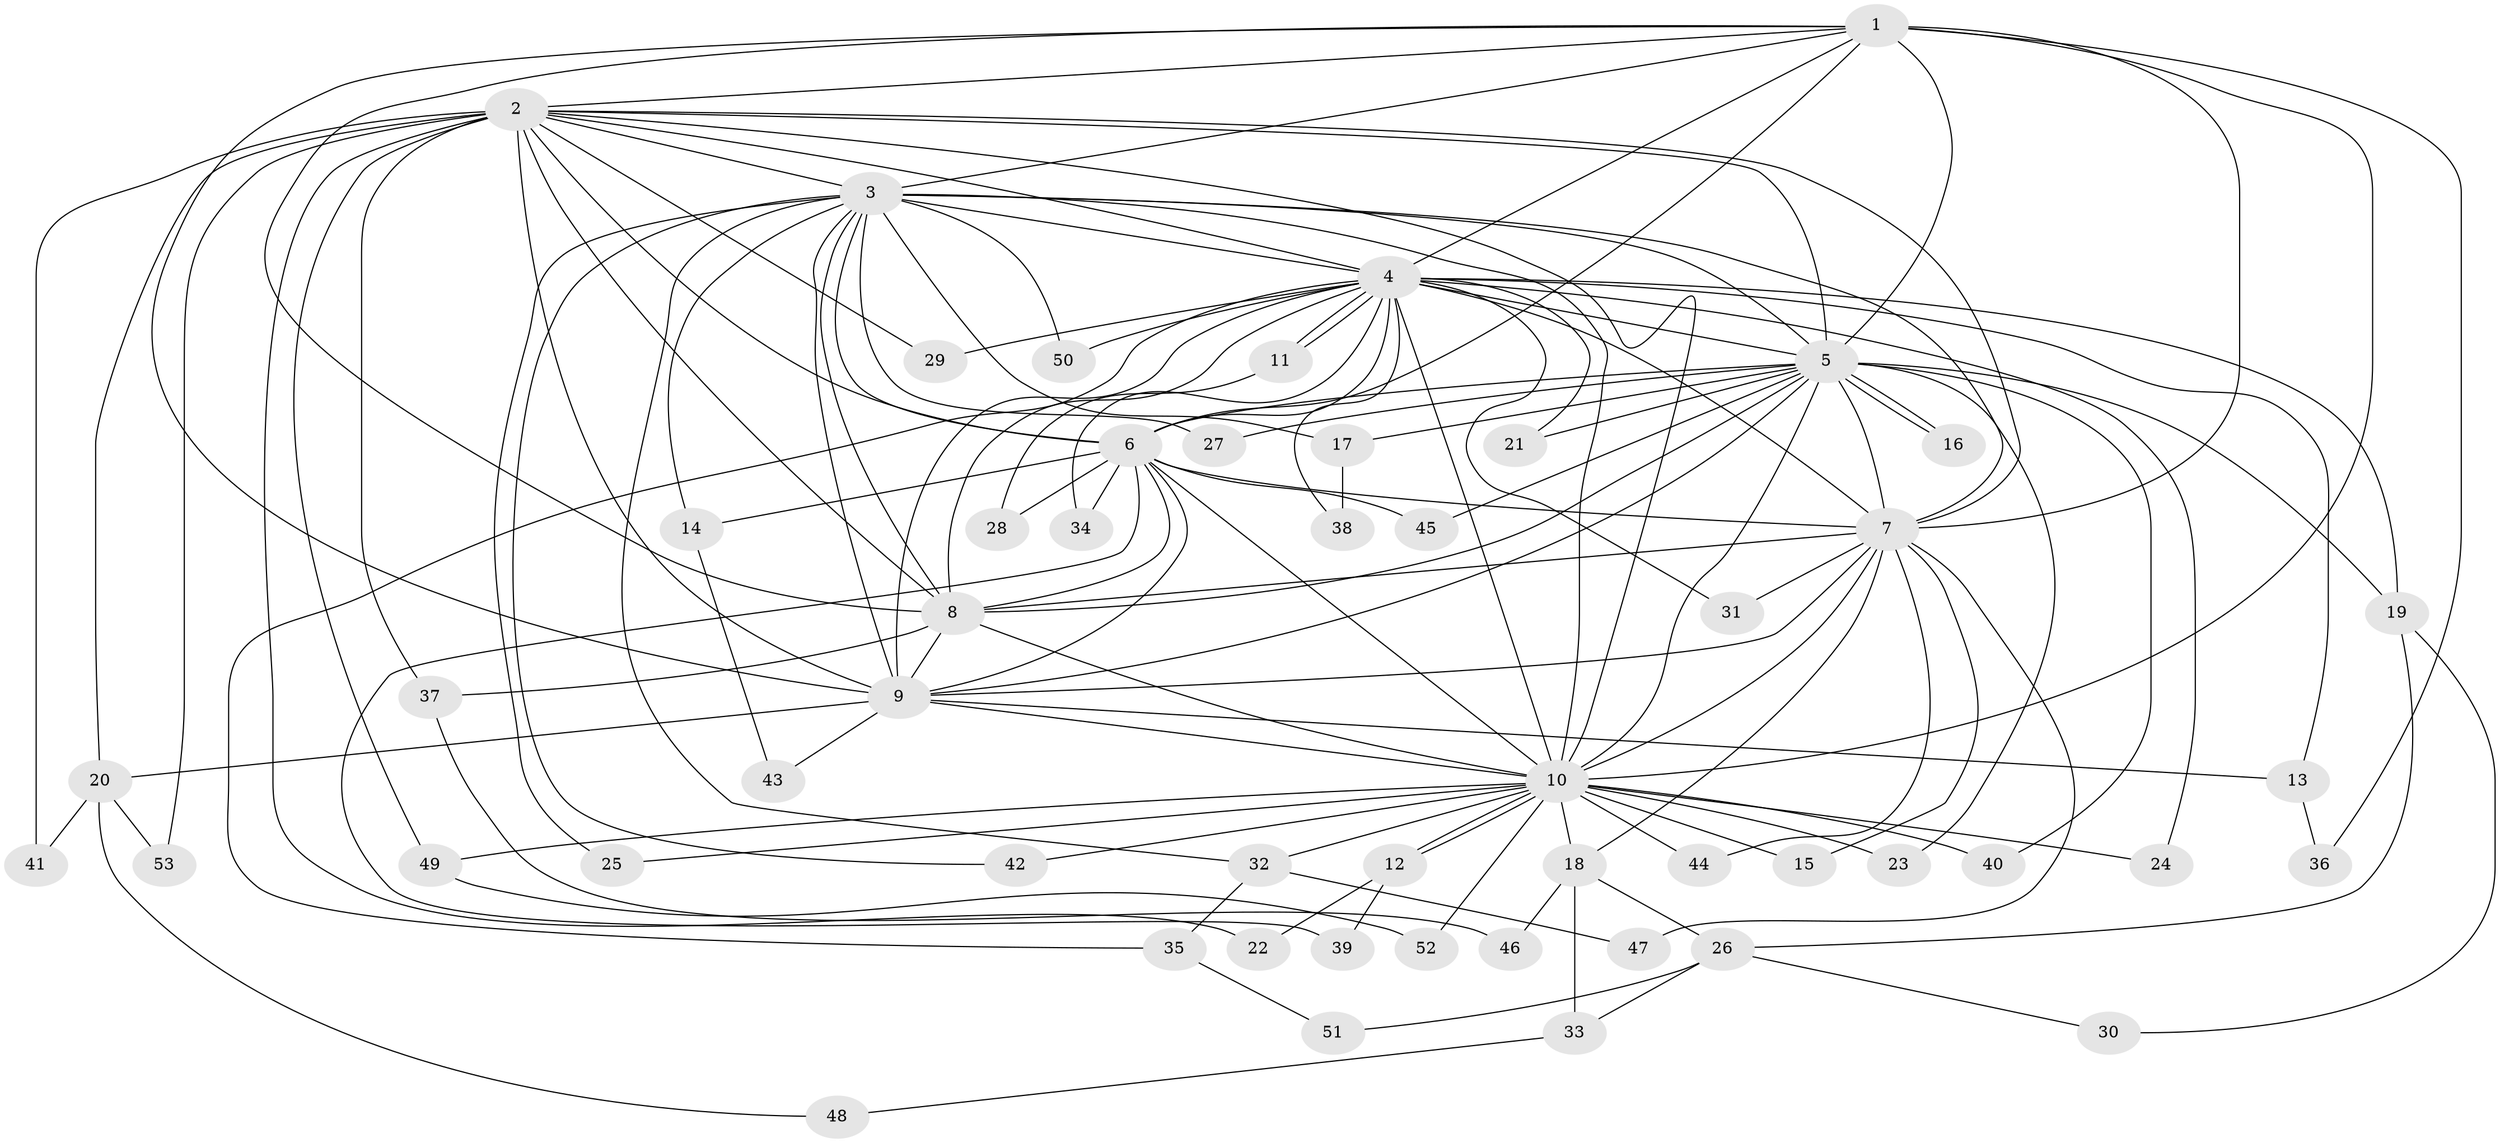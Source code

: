 // Generated by graph-tools (version 1.1) at 2025/01/03/09/25 03:01:15]
// undirected, 53 vertices, 131 edges
graph export_dot {
graph [start="1"]
  node [color=gray90,style=filled];
  1;
  2;
  3;
  4;
  5;
  6;
  7;
  8;
  9;
  10;
  11;
  12;
  13;
  14;
  15;
  16;
  17;
  18;
  19;
  20;
  21;
  22;
  23;
  24;
  25;
  26;
  27;
  28;
  29;
  30;
  31;
  32;
  33;
  34;
  35;
  36;
  37;
  38;
  39;
  40;
  41;
  42;
  43;
  44;
  45;
  46;
  47;
  48;
  49;
  50;
  51;
  52;
  53;
  1 -- 2;
  1 -- 3;
  1 -- 4;
  1 -- 5;
  1 -- 6;
  1 -- 7;
  1 -- 8;
  1 -- 9;
  1 -- 10;
  1 -- 36;
  2 -- 3;
  2 -- 4;
  2 -- 5;
  2 -- 6;
  2 -- 7;
  2 -- 8;
  2 -- 9;
  2 -- 10;
  2 -- 20;
  2 -- 22;
  2 -- 29;
  2 -- 37;
  2 -- 41;
  2 -- 49;
  2 -- 53;
  3 -- 4;
  3 -- 5;
  3 -- 6;
  3 -- 7;
  3 -- 8;
  3 -- 9;
  3 -- 10;
  3 -- 14;
  3 -- 17;
  3 -- 25;
  3 -- 27;
  3 -- 32;
  3 -- 42;
  3 -- 50;
  4 -- 5;
  4 -- 6;
  4 -- 7;
  4 -- 8;
  4 -- 9;
  4 -- 10;
  4 -- 11;
  4 -- 11;
  4 -- 13;
  4 -- 19;
  4 -- 21;
  4 -- 24;
  4 -- 29;
  4 -- 31;
  4 -- 34;
  4 -- 35;
  4 -- 38;
  4 -- 50;
  5 -- 6;
  5 -- 7;
  5 -- 8;
  5 -- 9;
  5 -- 10;
  5 -- 16;
  5 -- 16;
  5 -- 17;
  5 -- 19;
  5 -- 21;
  5 -- 23;
  5 -- 27;
  5 -- 40;
  5 -- 45;
  6 -- 7;
  6 -- 8;
  6 -- 9;
  6 -- 10;
  6 -- 14;
  6 -- 28;
  6 -- 34;
  6 -- 39;
  6 -- 45;
  7 -- 8;
  7 -- 9;
  7 -- 10;
  7 -- 15;
  7 -- 18;
  7 -- 31;
  7 -- 44;
  7 -- 47;
  8 -- 9;
  8 -- 10;
  8 -- 37;
  9 -- 10;
  9 -- 13;
  9 -- 20;
  9 -- 43;
  10 -- 12;
  10 -- 12;
  10 -- 15;
  10 -- 18;
  10 -- 23;
  10 -- 24;
  10 -- 25;
  10 -- 32;
  10 -- 40;
  10 -- 42;
  10 -- 44;
  10 -- 49;
  10 -- 52;
  11 -- 28;
  12 -- 22;
  12 -- 39;
  13 -- 36;
  14 -- 43;
  17 -- 38;
  18 -- 26;
  18 -- 33;
  18 -- 46;
  19 -- 26;
  19 -- 30;
  20 -- 41;
  20 -- 48;
  20 -- 53;
  26 -- 30;
  26 -- 33;
  26 -- 51;
  32 -- 35;
  32 -- 47;
  33 -- 48;
  35 -- 51;
  37 -- 46;
  49 -- 52;
}
